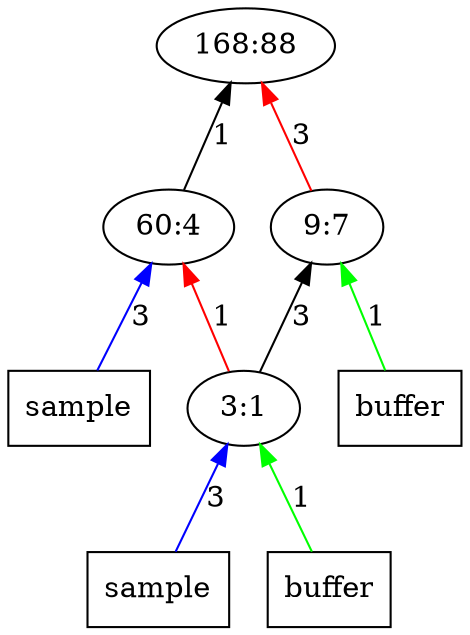 digraph Tree{
	rankdir="BT"
	1 [label = "168:88"];
	2 -> 1 [label = "1", color = "black"];
	x21 -> 2 [label = "3", color = "blue"];
	x21 [label = "sample", shape = "box"];
	2 [label = "60:4"];
	3 -> 1 [label = "3", color = "red"];
	x32 -> 3 [label = "1", color = "green"];
	x32 [label = "buffer", shape = "box"];
	3 [label = "9:7"];
	4 -> 2 [label = "1", color = "red"];
	4 -> 3 [label = "3", color = "black"];
	x41 -> 4 [label = "3", color = "blue"];
	x41 [label = "sample", shape = "box"];
	x42 -> 4 [label = "1", color = "green"];
	x42 [label = "buffer", shape = "box"];
	4 [label = "3:1"];
}

